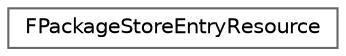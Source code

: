 digraph "Graphical Class Hierarchy"
{
 // INTERACTIVE_SVG=YES
 // LATEX_PDF_SIZE
  bgcolor="transparent";
  edge [fontname=Helvetica,fontsize=10,labelfontname=Helvetica,labelfontsize=10];
  node [fontname=Helvetica,fontsize=10,shape=box,height=0.2,width=0.4];
  rankdir="LR";
  Node0 [id="Node000000",label="FPackageStoreEntryResource",height=0.2,width=0.4,color="grey40", fillcolor="white", style="filled",URL="$dd/d7f/structFPackageStoreEntryResource.html",tooltip="Package store entry resource."];
}
